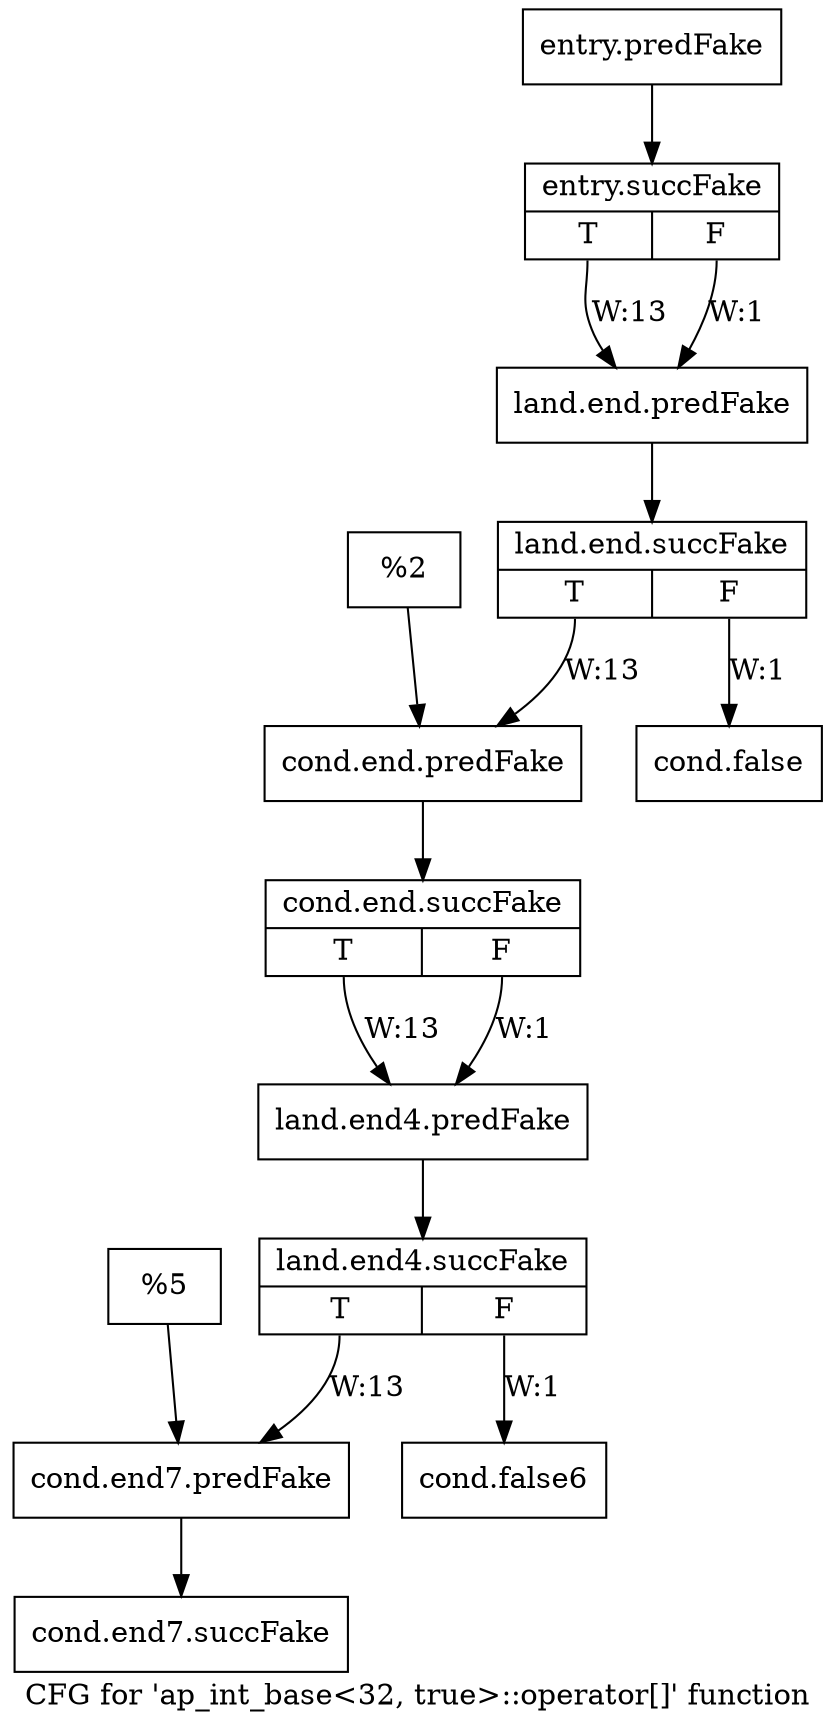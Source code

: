 digraph "CFG for 'ap_int_base\<32, true\>::operator[]' function" {
	label="CFG for 'ap_int_base\<32, true\>::operator[]' function";

	Node0x5945560 [shape=record,filename="",linenumber="",label="{entry.predFake}"];
	Node0x5945560 -> Node0x5acb1e0[ callList="" memoryops="" filename="/home/omerfaruk/tools/Xilinx/Vitis_HLS/2023.2/include/etc/ap_int_base.h" execusionnum="12"];
	Node0x5acb1e0 [shape=record,filename="/home/omerfaruk/tools/Xilinx/Vitis_HLS/2023.2/include/etc/ap_int_base.h",linenumber="1123",label="{entry.succFake|{<s0>T|<s1>F}}"];
	Node0x5acb1e0:s0 -> Node0x5946570[label="W:13" callList="" memoryops="" filename="" execusionnum="12"];
	Node0x5acb1e0:s1 -> Node0x5946570[label="W:1"];
	Node0x5946570 [shape=record,filename="/home/omerfaruk/tools/Xilinx/Vitis_HLS/2023.2/include/etc/ap_int_base.h",linenumber="1123",label="{land.end.predFake}"];
	Node0x5946570 -> Node0x5acab10[ callList="" memoryops="" filename="/home/omerfaruk/tools/Xilinx/Vitis_HLS/2023.2/include/etc/ap_int_base.h" execusionnum="12"];
	Node0x5acab10 [shape=record,filename="/home/omerfaruk/tools/Xilinx/Vitis_HLS/2023.2/include/etc/ap_int_base.h",linenumber="1123",label="{land.end.succFake|{<s0>T|<s1>F}}"];
	Node0x5acab10:s0 -> Node0x59466b0[label="W:13" callList="" memoryops="" filename="/home/omerfaruk/tools/Xilinx/Vitis_HLS/2023.2/include/etc/ap_int_base.h" execusionnum="12"];
	Node0x5acab10:s1 -> Node0x5946610[label="W:1"];
	Node0x5946610 [shape=record,filename="/home/omerfaruk/tools/Xilinx/Vitis_HLS/2023.2/include/etc/ap_int_base.h",linenumber="1123",label="{cond.false}"];
	Node0x5946660 [shape=record,filename="/home/omerfaruk/tools/Xilinx/Vitis_HLS/2023.2/include/etc/ap_int_base.h",linenumber="1123",label="{%2}"];
	Node0x5946660 -> Node0x59466b0;
	Node0x59466b0 [shape=record,filename="/home/omerfaruk/tools/Xilinx/Vitis_HLS/2023.2/include/etc/ap_int_base.h",linenumber="1124",label="{cond.end.predFake}"];
	Node0x59466b0 -> Node0x5acb5c0[ callList="" memoryops="" filename="/home/omerfaruk/tools/Xilinx/Vitis_HLS/2023.2/include/etc/ap_int_base.h" execusionnum="12"];
	Node0x5acb5c0 [shape=record,filename="/home/omerfaruk/tools/Xilinx/Vitis_HLS/2023.2/include/etc/ap_int_base.h",linenumber="1124",label="{cond.end.succFake|{<s0>T|<s1>F}}"];
	Node0x5acb5c0:s0 -> Node0x5946750[label="W:13" callList="" memoryops="" filename="" execusionnum="12"];
	Node0x5acb5c0:s1 -> Node0x5946750[label="W:1"];
	Node0x5946750 [shape=record,filename="/home/omerfaruk/tools/Xilinx/Vitis_HLS/2023.2/include/etc/ap_int_base.h",linenumber="1124",label="{land.end4.predFake}"];
	Node0x5946750 -> Node0x5949cb0[ callList="" memoryops="" filename="/home/omerfaruk/tools/Xilinx/Vitis_HLS/2023.2/include/etc/ap_int_base.h" execusionnum="12"];
	Node0x5949cb0 [shape=record,filename="/home/omerfaruk/tools/Xilinx/Vitis_HLS/2023.2/include/etc/ap_int_base.h",linenumber="1124",label="{land.end4.succFake|{<s0>T|<s1>F}}"];
	Node0x5949cb0:s0 -> Node0x5946890[label="W:13" callList="" memoryops="" filename="/home/omerfaruk/tools/Xilinx/Vitis_HLS/2023.2/include/etc/ap_int_base.h" execusionnum="12"];
	Node0x5949cb0:s1 -> Node0x59467f0[label="W:1"];
	Node0x59467f0 [shape=record,filename="/home/omerfaruk/tools/Xilinx/Vitis_HLS/2023.2/include/etc/ap_int_base.h",linenumber="1124",label="{cond.false6}"];
	Node0x5946840 [shape=record,filename="/home/omerfaruk/tools/Xilinx/Vitis_HLS/2023.2/include/etc/ap_int_base.h",linenumber="1124",label="{%5}"];
	Node0x5946840 -> Node0x5946890;
	Node0x5946890 [shape=record,filename="/home/omerfaruk/tools/Xilinx/Vitis_HLS/2023.2/include/etc/ap_int_base.h",linenumber="1125",label="{cond.end7.predFake}"];
	Node0x5946890 -> Node0x5acba80[ callList="" memoryops="" filename="/home/omerfaruk/tools/Xilinx/Vitis_HLS/2023.2/include/etc/ap_int_base.h" execusionnum="0"];
	Node0x5acba80 [shape=record,filename="/home/omerfaruk/tools/Xilinx/Vitis_HLS/2023.2/include/etc/ap_int_base.h",linenumber="1126",label="{cond.end7.succFake}"];
}

